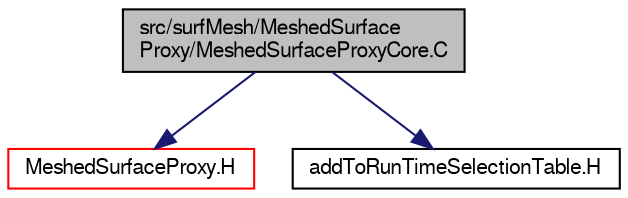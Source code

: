 digraph "src/surfMesh/MeshedSurfaceProxy/MeshedSurfaceProxyCore.C"
{
  bgcolor="transparent";
  edge [fontname="FreeSans",fontsize="10",labelfontname="FreeSans",labelfontsize="10"];
  node [fontname="FreeSans",fontsize="10",shape=record];
  Node0 [label="src/surfMesh/MeshedSurface\lProxy/MeshedSurfaceProxyCore.C",height=0.2,width=0.4,color="black", fillcolor="grey75", style="filled", fontcolor="black"];
  Node0 -> Node1 [color="midnightblue",fontsize="10",style="solid",fontname="FreeSans"];
  Node1 [label="MeshedSurfaceProxy.H",height=0.2,width=0.4,color="red",URL="$a15074.html"];
  Node0 -> Node173 [color="midnightblue",fontsize="10",style="solid",fontname="FreeSans"];
  Node173 [label="addToRunTimeSelectionTable.H",height=0.2,width=0.4,color="black",URL="$a09263.html",tooltip="Macros for easy insertion into run-time selection tables. "];
}
